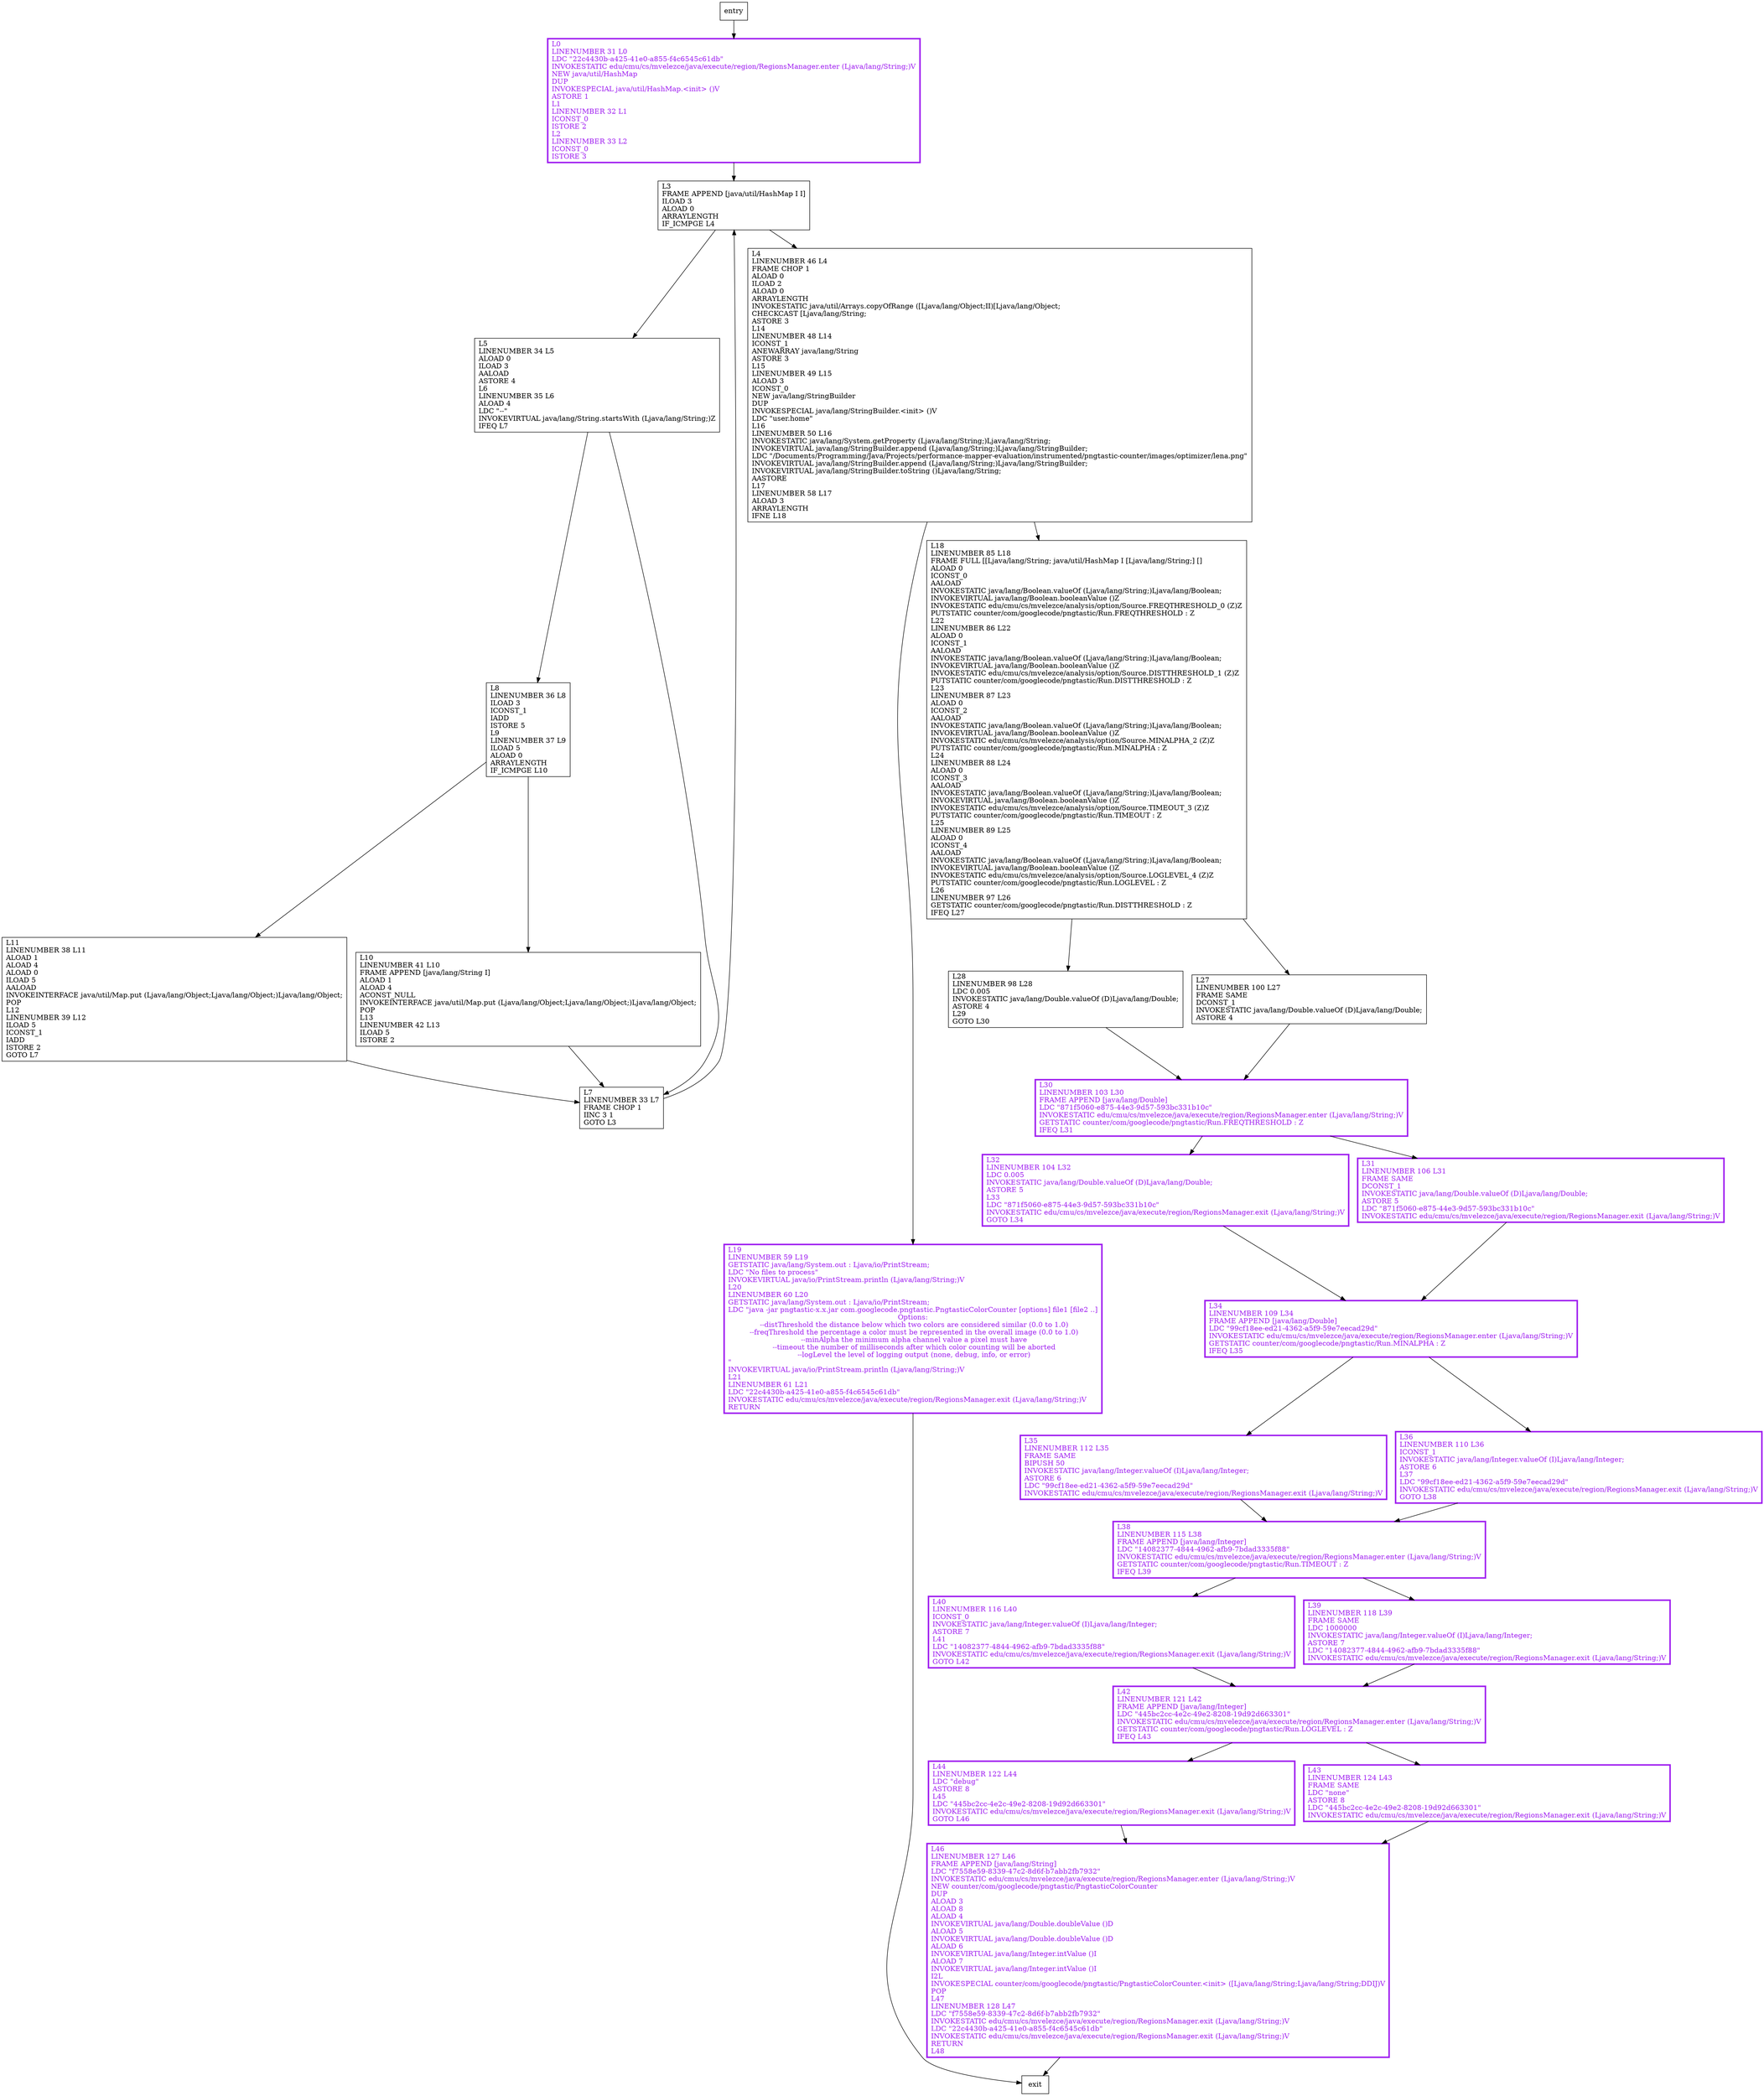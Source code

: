 digraph main {
node [shape=record];
901552533 [label="L38\lLINENUMBER 115 L38\lFRAME APPEND [java/lang/Integer]\lLDC \"14082377-4844-4962-afb9-7bdad3335f88\"\lINVOKESTATIC edu/cmu/cs/mvelezce/java/execute/region/RegionsManager.enter (Ljava/lang/String;)V\lGETSTATIC counter/com/googlecode/pngtastic/Run.TIMEOUT : Z\lIFEQ L39\l"];
2067285940 [label="L28\lLINENUMBER 98 L28\lLDC 0.005\lINVOKESTATIC java/lang/Double.valueOf (D)Ljava/lang/Double;\lASTORE 4\lL29\lGOTO L30\l"];
1368111 [label="L32\lLINENUMBER 104 L32\lLDC 0.005\lINVOKESTATIC java/lang/Double.valueOf (D)Ljava/lang/Double;\lASTORE 5\lL33\lLDC \"871f5060-e875-44e3-9d57-593bc331b10c\"\lINVOKESTATIC edu/cmu/cs/mvelezce/java/execute/region/RegionsManager.exit (Ljava/lang/String;)V\lGOTO L34\l"];
958927486 [label="L31\lLINENUMBER 106 L31\lFRAME SAME\lDCONST_1\lINVOKESTATIC java/lang/Double.valueOf (D)Ljava/lang/Double;\lASTORE 5\lLDC \"871f5060-e875-44e3-9d57-593bc331b10c\"\lINVOKESTATIC edu/cmu/cs/mvelezce/java/execute/region/RegionsManager.exit (Ljava/lang/String;)V\l"];
1393935972 [label="L5\lLINENUMBER 34 L5\lALOAD 0\lILOAD 3\lAALOAD\lASTORE 4\lL6\lLINENUMBER 35 L6\lALOAD 4\lLDC \"--\"\lINVOKEVIRTUAL java/lang/String.startsWith (Ljava/lang/String;)Z\lIFEQ L7\l"];
1189883651 [label="L40\lLINENUMBER 116 L40\lICONST_0\lINVOKESTATIC java/lang/Integer.valueOf (I)Ljava/lang/Integer;\lASTORE 7\lL41\lLDC \"14082377-4844-4962-afb9-7bdad3335f88\"\lINVOKESTATIC edu/cmu/cs/mvelezce/java/execute/region/RegionsManager.exit (Ljava/lang/String;)V\lGOTO L42\l"];
758116031 [label="L0\lLINENUMBER 31 L0\lLDC \"22c4430b-a425-41e0-a855-f4c6545c61db\"\lINVOKESTATIC edu/cmu/cs/mvelezce/java/execute/region/RegionsManager.enter (Ljava/lang/String;)V\lNEW java/util/HashMap\lDUP\lINVOKESPECIAL java/util/HashMap.\<init\> ()V\lASTORE 1\lL1\lLINENUMBER 32 L1\lICONST_0\lISTORE 2\lL2\lLINENUMBER 33 L2\lICONST_0\lISTORE 3\l"];
2075772102 [label="L44\lLINENUMBER 122 L44\lLDC \"debug\"\lASTORE 8\lL45\lLDC \"445bc2cc-4e2c-49e2-8208-19d92d663301\"\lINVOKESTATIC edu/cmu/cs/mvelezce/java/execute/region/RegionsManager.exit (Ljava/lang/String;)V\lGOTO L46\l"];
1291770262 [label="L35\lLINENUMBER 112 L35\lFRAME SAME\lBIPUSH 50\lINVOKESTATIC java/lang/Integer.valueOf (I)Ljava/lang/Integer;\lASTORE 6\lLDC \"99cf18ee-ed21-4362-a5f9-59e7eecad29d\"\lINVOKESTATIC edu/cmu/cs/mvelezce/java/execute/region/RegionsManager.exit (Ljava/lang/String;)V\l"];
396202237 [label="L3\lFRAME APPEND [java/util/HashMap I I]\lILOAD 3\lALOAD 0\lARRAYLENGTH\lIF_ICMPGE L4\l"];
1492237962 [label="L18\lLINENUMBER 85 L18\lFRAME FULL [[Ljava/lang/String; java/util/HashMap I [Ljava/lang/String;] []\lALOAD 0\lICONST_0\lAALOAD\lINVOKESTATIC java/lang/Boolean.valueOf (Ljava/lang/String;)Ljava/lang/Boolean;\lINVOKEVIRTUAL java/lang/Boolean.booleanValue ()Z\lINVOKESTATIC edu/cmu/cs/mvelezce/analysis/option/Source.FREQTHRESHOLD_0 (Z)Z\lPUTSTATIC counter/com/googlecode/pngtastic/Run.FREQTHRESHOLD : Z\lL22\lLINENUMBER 86 L22\lALOAD 0\lICONST_1\lAALOAD\lINVOKESTATIC java/lang/Boolean.valueOf (Ljava/lang/String;)Ljava/lang/Boolean;\lINVOKEVIRTUAL java/lang/Boolean.booleanValue ()Z\lINVOKESTATIC edu/cmu/cs/mvelezce/analysis/option/Source.DISTTHRESHOLD_1 (Z)Z\lPUTSTATIC counter/com/googlecode/pngtastic/Run.DISTTHRESHOLD : Z\lL23\lLINENUMBER 87 L23\lALOAD 0\lICONST_2\lAALOAD\lINVOKESTATIC java/lang/Boolean.valueOf (Ljava/lang/String;)Ljava/lang/Boolean;\lINVOKEVIRTUAL java/lang/Boolean.booleanValue ()Z\lINVOKESTATIC edu/cmu/cs/mvelezce/analysis/option/Source.MINALPHA_2 (Z)Z\lPUTSTATIC counter/com/googlecode/pngtastic/Run.MINALPHA : Z\lL24\lLINENUMBER 88 L24\lALOAD 0\lICONST_3\lAALOAD\lINVOKESTATIC java/lang/Boolean.valueOf (Ljava/lang/String;)Ljava/lang/Boolean;\lINVOKEVIRTUAL java/lang/Boolean.booleanValue ()Z\lINVOKESTATIC edu/cmu/cs/mvelezce/analysis/option/Source.TIMEOUT_3 (Z)Z\lPUTSTATIC counter/com/googlecode/pngtastic/Run.TIMEOUT : Z\lL25\lLINENUMBER 89 L25\lALOAD 0\lICONST_4\lAALOAD\lINVOKESTATIC java/lang/Boolean.valueOf (Ljava/lang/String;)Ljava/lang/Boolean;\lINVOKEVIRTUAL java/lang/Boolean.booleanValue ()Z\lINVOKESTATIC edu/cmu/cs/mvelezce/analysis/option/Source.LOGLEVEL_4 (Z)Z\lPUTSTATIC counter/com/googlecode/pngtastic/Run.LOGLEVEL : Z\lL26\lLINENUMBER 97 L26\lGETSTATIC counter/com/googlecode/pngtastic/Run.DISTTHRESHOLD : Z\lIFEQ L27\l"];
480381896 [label="L4\lLINENUMBER 46 L4\lFRAME CHOP 1\lALOAD 0\lILOAD 2\lALOAD 0\lARRAYLENGTH\lINVOKESTATIC java/util/Arrays.copyOfRange ([Ljava/lang/Object;II)[Ljava/lang/Object;\lCHECKCAST [Ljava/lang/String;\lASTORE 3\lL14\lLINENUMBER 48 L14\lICONST_1\lANEWARRAY java/lang/String\lASTORE 3\lL15\lLINENUMBER 49 L15\lALOAD 3\lICONST_0\lNEW java/lang/StringBuilder\lDUP\lINVOKESPECIAL java/lang/StringBuilder.\<init\> ()V\lLDC \"user.home\"\lL16\lLINENUMBER 50 L16\lINVOKESTATIC java/lang/System.getProperty (Ljava/lang/String;)Ljava/lang/String;\lINVOKEVIRTUAL java/lang/StringBuilder.append (Ljava/lang/String;)Ljava/lang/StringBuilder;\lLDC \"/Documents/Programming/Java/Projects/performance-mapper-evaluation/instrumented/pngtastic-counter/images/optimizer/lena.png\"\lINVOKEVIRTUAL java/lang/StringBuilder.append (Ljava/lang/String;)Ljava/lang/StringBuilder;\lINVOKEVIRTUAL java/lang/StringBuilder.toString ()Ljava/lang/String;\lAASTORE\lL17\lLINENUMBER 58 L17\lALOAD 3\lARRAYLENGTH\lIFNE L18\l"];
894119845 [label="L7\lLINENUMBER 33 L7\lFRAME CHOP 1\lIINC 3 1\lGOTO L3\l"];
1209067918 [label="L11\lLINENUMBER 38 L11\lALOAD 1\lALOAD 4\lALOAD 0\lILOAD 5\lAALOAD\lINVOKEINTERFACE java/util/Map.put (Ljava/lang/Object;Ljava/lang/Object;)Ljava/lang/Object;\lPOP\lL12\lLINENUMBER 39 L12\lILOAD 5\lICONST_1\lIADD\lISTORE 2\lGOTO L7\l"];
759509529 [label="L43\lLINENUMBER 124 L43\lFRAME SAME\lLDC \"none\"\lASTORE 8\lLDC \"445bc2cc-4e2c-49e2-8208-19d92d663301\"\lINVOKESTATIC edu/cmu/cs/mvelezce/java/execute/region/RegionsManager.exit (Ljava/lang/String;)V\l"];
1552574597 [label="L46\lLINENUMBER 127 L46\lFRAME APPEND [java/lang/String]\lLDC \"f7558e59-8339-47c2-8d6f-b7abb2fb7932\"\lINVOKESTATIC edu/cmu/cs/mvelezce/java/execute/region/RegionsManager.enter (Ljava/lang/String;)V\lNEW counter/com/googlecode/pngtastic/PngtasticColorCounter\lDUP\lALOAD 3\lALOAD 8\lALOAD 4\lINVOKEVIRTUAL java/lang/Double.doubleValue ()D\lALOAD 5\lINVOKEVIRTUAL java/lang/Double.doubleValue ()D\lALOAD 6\lINVOKEVIRTUAL java/lang/Integer.intValue ()I\lALOAD 7\lINVOKEVIRTUAL java/lang/Integer.intValue ()I\lI2L\lINVOKESPECIAL counter/com/googlecode/pngtastic/PngtasticColorCounter.\<init\> ([Ljava/lang/String;Ljava/lang/String;DDIJ)V\lPOP\lL47\lLINENUMBER 128 L47\lLDC \"f7558e59-8339-47c2-8d6f-b7abb2fb7932\"\lINVOKESTATIC edu/cmu/cs/mvelezce/java/execute/region/RegionsManager.exit (Ljava/lang/String;)V\lLDC \"22c4430b-a425-41e0-a855-f4c6545c61db\"\lINVOKESTATIC edu/cmu/cs/mvelezce/java/execute/region/RegionsManager.exit (Ljava/lang/String;)V\lRETURN\lL48\l"];
1025945587 [label="L27\lLINENUMBER 100 L27\lFRAME SAME\lDCONST_1\lINVOKESTATIC java/lang/Double.valueOf (D)Ljava/lang/Double;\lASTORE 4\l"];
1760969523 [label="L30\lLINENUMBER 103 L30\lFRAME APPEND [java/lang/Double]\lLDC \"871f5060-e875-44e3-9d57-593bc331b10c\"\lINVOKESTATIC edu/cmu/cs/mvelezce/java/execute/region/RegionsManager.enter (Ljava/lang/String;)V\lGETSTATIC counter/com/googlecode/pngtastic/Run.FREQTHRESHOLD : Z\lIFEQ L31\l"];
830040991 [label="L34\lLINENUMBER 109 L34\lFRAME APPEND [java/lang/Double]\lLDC \"99cf18ee-ed21-4362-a5f9-59e7eecad29d\"\lINVOKESTATIC edu/cmu/cs/mvelezce/java/execute/region/RegionsManager.enter (Ljava/lang/String;)V\lGETSTATIC counter/com/googlecode/pngtastic/Run.MINALPHA : Z\lIFEQ L35\l"];
1319785717 [label="L8\lLINENUMBER 36 L8\lILOAD 3\lICONST_1\lIADD\lISTORE 5\lL9\lLINENUMBER 37 L9\lILOAD 5\lALOAD 0\lARRAYLENGTH\lIF_ICMPGE L10\l"];
1147164431 [label="L10\lLINENUMBER 41 L10\lFRAME APPEND [java/lang/String I]\lALOAD 1\lALOAD 4\lACONST_NULL\lINVOKEINTERFACE java/util/Map.put (Ljava/lang/Object;Ljava/lang/Object;)Ljava/lang/Object;\lPOP\lL13\lLINENUMBER 42 L13\lILOAD 5\lISTORE 2\l"];
2095344673 [label="L42\lLINENUMBER 121 L42\lFRAME APPEND [java/lang/Integer]\lLDC \"445bc2cc-4e2c-49e2-8208-19d92d663301\"\lINVOKESTATIC edu/cmu/cs/mvelezce/java/execute/region/RegionsManager.enter (Ljava/lang/String;)V\lGETSTATIC counter/com/googlecode/pngtastic/Run.LOGLEVEL : Z\lIFEQ L43\l"];
883655734 [label="L19\lLINENUMBER 59 L19\lGETSTATIC java/lang/System.out : Ljava/io/PrintStream;\lLDC \"No files to process\"\lINVOKEVIRTUAL java/io/PrintStream.println (Ljava/lang/String;)V\lL20\lLINENUMBER 60 L20\lGETSTATIC java/lang/System.out : Ljava/io/PrintStream;\lLDC \"java -jar pngtastic-x.x.jar com.googlecode.pngtastic.PngtasticColorCounter [options] file1 [file2 ..]\nOptions:\n  --distThreshold    the distance below which two colors are considered similar (0.0 to 1.0)\n  --freqThreshold    the percentage a color must be represented in the overall image (0.0 to 1.0)\n  --minAlpha         the minimum alpha channel value a pixel must have\n  --timeout          the number of milliseconds after which color counting will be aborted\n  --logLevel         the level of logging output (none, debug, info, or error)\n\"\lINVOKEVIRTUAL java/io/PrintStream.println (Ljava/lang/String;)V\lL21\lLINENUMBER 61 L21\lLDC \"22c4430b-a425-41e0-a855-f4c6545c61db\"\lINVOKESTATIC edu/cmu/cs/mvelezce/java/execute/region/RegionsManager.exit (Ljava/lang/String;)V\lRETURN\l"];
1340287278 [label="L39\lLINENUMBER 118 L39\lFRAME SAME\lLDC 1000000\lINVOKESTATIC java/lang/Integer.valueOf (I)Ljava/lang/Integer;\lASTORE 7\lLDC \"14082377-4844-4962-afb9-7bdad3335f88\"\lINVOKESTATIC edu/cmu/cs/mvelezce/java/execute/region/RegionsManager.exit (Ljava/lang/String;)V\l"];
1808550232 [label="L36\lLINENUMBER 110 L36\lICONST_1\lINVOKESTATIC java/lang/Integer.valueOf (I)Ljava/lang/Integer;\lASTORE 6\lL37\lLDC \"99cf18ee-ed21-4362-a5f9-59e7eecad29d\"\lINVOKESTATIC edu/cmu/cs/mvelezce/java/execute/region/RegionsManager.exit (Ljava/lang/String;)V\lGOTO L38\l"];
entry;
exit;
901552533 -> 1189883651
901552533 -> 1340287278
2067285940 -> 1760969523
1368111 -> 830040991
958927486 -> 830040991
1393935972 -> 1319785717
1393935972 -> 894119845
1189883651 -> 2095344673
758116031 -> 396202237
2075772102 -> 1552574597
1291770262 -> 901552533
396202237 -> 480381896
396202237 -> 1393935972
1492237962 -> 2067285940
1492237962 -> 1025945587
480381896 -> 1492237962
480381896 -> 883655734
894119845 -> 396202237
1209067918 -> 894119845
759509529 -> 1552574597
1552574597 -> exit
1025945587 -> 1760969523
1760969523 -> 1368111
1760969523 -> 958927486
830040991 -> 1808550232
830040991 -> 1291770262
1319785717 -> 1209067918
1319785717 -> 1147164431
1147164431 -> 894119845
2095344673 -> 759509529
2095344673 -> 2075772102
entry -> 758116031
883655734 -> exit
1340287278 -> 2095344673
1808550232 -> 901552533
830040991[fontcolor="purple", penwidth=3, color="purple"];
901552533[fontcolor="purple", penwidth=3, color="purple"];
1368111[fontcolor="purple", penwidth=3, color="purple"];
958927486[fontcolor="purple", penwidth=3, color="purple"];
1189883651[fontcolor="purple", penwidth=3, color="purple"];
758116031[fontcolor="purple", penwidth=3, color="purple"];
2075772102[fontcolor="purple", penwidth=3, color="purple"];
1291770262[fontcolor="purple", penwidth=3, color="purple"];
2095344673[fontcolor="purple", penwidth=3, color="purple"];
883655734[fontcolor="purple", penwidth=3, color="purple"];
1340287278[fontcolor="purple", penwidth=3, color="purple"];
759509529[fontcolor="purple", penwidth=3, color="purple"];
1552574597[fontcolor="purple", penwidth=3, color="purple"];
1760969523[fontcolor="purple", penwidth=3, color="purple"];
1808550232[fontcolor="purple", penwidth=3, color="purple"];
}
